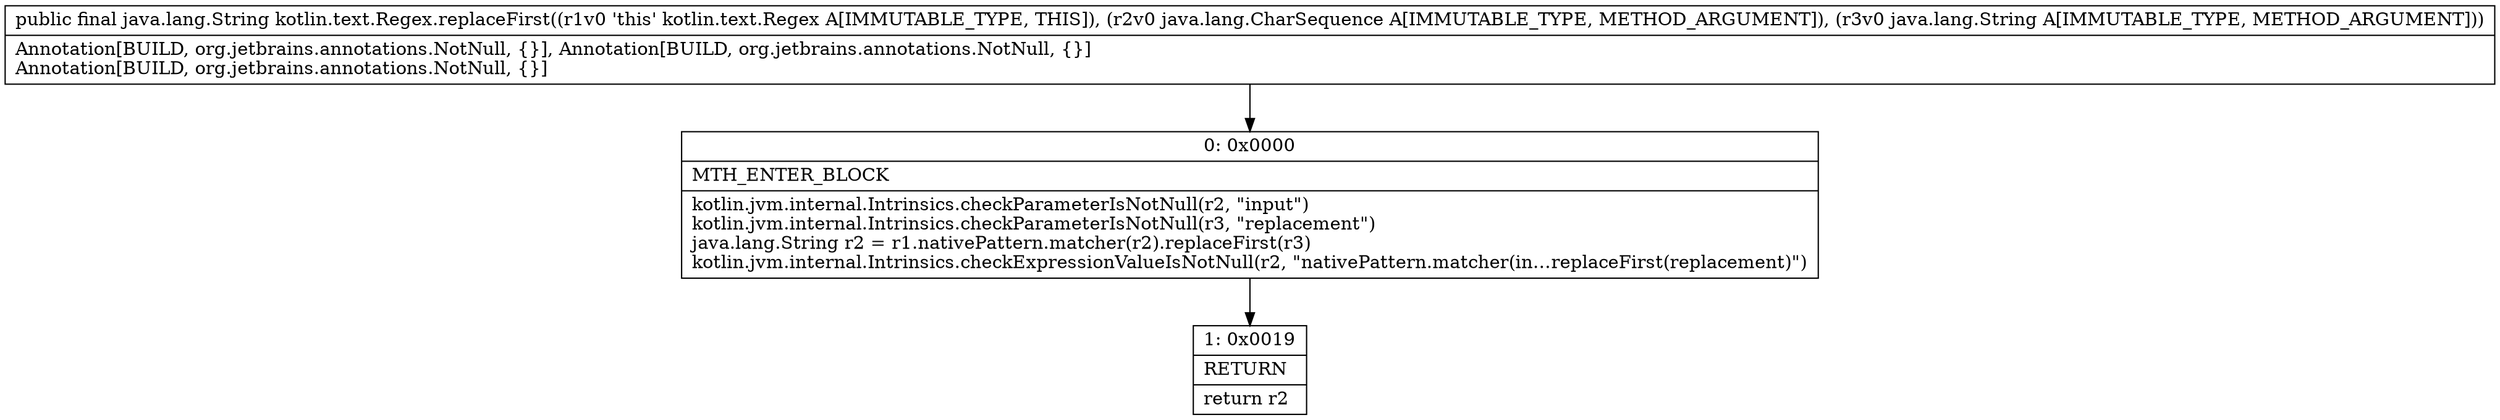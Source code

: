 digraph "CFG forkotlin.text.Regex.replaceFirst(Ljava\/lang\/CharSequence;Ljava\/lang\/String;)Ljava\/lang\/String;" {
Node_0 [shape=record,label="{0\:\ 0x0000|MTH_ENTER_BLOCK\l|kotlin.jvm.internal.Intrinsics.checkParameterIsNotNull(r2, \"input\")\lkotlin.jvm.internal.Intrinsics.checkParameterIsNotNull(r3, \"replacement\")\ljava.lang.String r2 = r1.nativePattern.matcher(r2).replaceFirst(r3)\lkotlin.jvm.internal.Intrinsics.checkExpressionValueIsNotNull(r2, \"nativePattern.matcher(in…replaceFirst(replacement)\")\l}"];
Node_1 [shape=record,label="{1\:\ 0x0019|RETURN\l|return r2\l}"];
MethodNode[shape=record,label="{public final java.lang.String kotlin.text.Regex.replaceFirst((r1v0 'this' kotlin.text.Regex A[IMMUTABLE_TYPE, THIS]), (r2v0 java.lang.CharSequence A[IMMUTABLE_TYPE, METHOD_ARGUMENT]), (r3v0 java.lang.String A[IMMUTABLE_TYPE, METHOD_ARGUMENT]))  | Annotation[BUILD, org.jetbrains.annotations.NotNull, \{\}], Annotation[BUILD, org.jetbrains.annotations.NotNull, \{\}]\lAnnotation[BUILD, org.jetbrains.annotations.NotNull, \{\}]\l}"];
MethodNode -> Node_0;
Node_0 -> Node_1;
}

